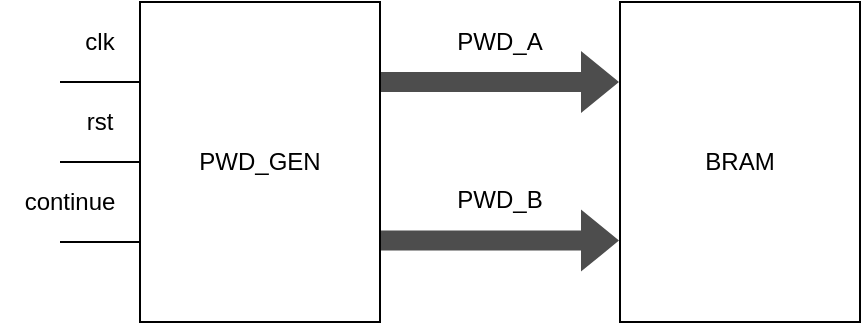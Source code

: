 <mxfile version="23.1.5" type="device" pages="2">
  <diagram id="wDetFJQ_WTq6vgk5pyAq" name="Schema">
    <mxGraphModel dx="2074" dy="1134" grid="1" gridSize="10" guides="1" tooltips="1" connect="1" arrows="1" fold="1" page="1" pageScale="1" pageWidth="827" pageHeight="1169" math="0" shadow="0">
      <root>
        <mxCell id="0" />
        <mxCell id="1" parent="0" />
        <mxCell id="j72cv7CVTLugQycuNHUF-1" value="PWD_GEN" style="rounded=0;whiteSpace=wrap;html=1;" parent="1" vertex="1">
          <mxGeometry x="240" y="240" width="120" height="160" as="geometry" />
        </mxCell>
        <mxCell id="j72cv7CVTLugQycuNHUF-2" value="" style="endArrow=none;html=1;rounded=0;" parent="1" edge="1">
          <mxGeometry width="50" height="50" relative="1" as="geometry">
            <mxPoint x="200" y="280" as="sourcePoint" />
            <mxPoint x="240" y="280" as="targetPoint" />
          </mxGeometry>
        </mxCell>
        <mxCell id="j72cv7CVTLugQycuNHUF-3" value="clk" style="rounded=0;whiteSpace=wrap;html=1;strokeColor=none;fillColor=none;" parent="1" vertex="1">
          <mxGeometry x="200" y="240" width="40" height="40" as="geometry" />
        </mxCell>
        <mxCell id="j72cv7CVTLugQycuNHUF-4" value="" style="endArrow=none;html=1;rounded=0;" parent="1" edge="1">
          <mxGeometry width="50" height="50" relative="1" as="geometry">
            <mxPoint x="200" y="320" as="sourcePoint" />
            <mxPoint x="240" y="320" as="targetPoint" />
          </mxGeometry>
        </mxCell>
        <mxCell id="j72cv7CVTLugQycuNHUF-5" value="rst" style="rounded=0;whiteSpace=wrap;html=1;strokeColor=none;fillColor=none;" parent="1" vertex="1">
          <mxGeometry x="200" y="280" width="40" height="40" as="geometry" />
        </mxCell>
        <mxCell id="j72cv7CVTLugQycuNHUF-6" value="" style="endArrow=none;html=1;rounded=0;" parent="1" edge="1">
          <mxGeometry width="50" height="50" relative="1" as="geometry">
            <mxPoint x="200" y="360" as="sourcePoint" />
            <mxPoint x="240" y="360" as="targetPoint" />
          </mxGeometry>
        </mxCell>
        <mxCell id="j72cv7CVTLugQycuNHUF-7" value="continue" style="rounded=0;whiteSpace=wrap;html=1;strokeColor=none;fillColor=none;" parent="1" vertex="1">
          <mxGeometry x="170" y="320" width="70" height="40" as="geometry" />
        </mxCell>
        <mxCell id="j72cv7CVTLugQycuNHUF-8" value="BRAM" style="rounded=0;whiteSpace=wrap;html=1;" parent="1" vertex="1">
          <mxGeometry x="480" y="240" width="120" height="160" as="geometry" />
        </mxCell>
        <mxCell id="j72cv7CVTLugQycuNHUF-9" value="" style="shape=flexArrow;endArrow=classic;html=1;rounded=0;entryX=1;entryY=1;entryDx=0;entryDy=0;exitX=0;exitY=1;exitDx=0;exitDy=0;fillColor=#4D4D4D;strokeColor=none;" parent="1" source="j72cv7CVTLugQycuNHUF-10" target="j72cv7CVTLugQycuNHUF-10" edge="1">
          <mxGeometry width="50" height="50" relative="1" as="geometry">
            <mxPoint x="370" y="280" as="sourcePoint" />
            <mxPoint x="470" y="280" as="targetPoint" />
            <Array as="points">
              <mxPoint x="430" y="280" />
            </Array>
          </mxGeometry>
        </mxCell>
        <mxCell id="j72cv7CVTLugQycuNHUF-10" value="PWD_A" style="rounded=0;whiteSpace=wrap;html=1;strokeColor=none;fillColor=none;" parent="1" vertex="1">
          <mxGeometry x="360" y="240" width="120" height="40" as="geometry" />
        </mxCell>
        <mxCell id="j72cv7CVTLugQycuNHUF-11" value="" style="shape=flexArrow;endArrow=classic;html=1;rounded=0;entryX=1;entryY=1;entryDx=0;entryDy=0;exitX=0;exitY=1;exitDx=0;exitDy=0;fillColor=#4D4D4D;strokeColor=none;" parent="1" source="j72cv7CVTLugQycuNHUF-12" target="j72cv7CVTLugQycuNHUF-12" edge="1">
          <mxGeometry width="50" height="50" relative="1" as="geometry">
            <mxPoint x="370" y="359.31" as="sourcePoint" />
            <mxPoint x="470" y="359.31" as="targetPoint" />
            <Array as="points">
              <mxPoint x="430" y="359.31" />
            </Array>
          </mxGeometry>
        </mxCell>
        <mxCell id="j72cv7CVTLugQycuNHUF-12" value="PWD_B" style="rounded=0;whiteSpace=wrap;html=1;strokeColor=none;fillColor=none;" parent="1" vertex="1">
          <mxGeometry x="360" y="319.31" width="120" height="40" as="geometry" />
        </mxCell>
      </root>
    </mxGraphModel>
  </diagram>
  <diagram name="Examples" id="U7iNReg8eR6pTgAjHRaP">
    <mxGraphModel dx="1430" dy="782" grid="1" gridSize="10" guides="1" tooltips="1" connect="1" arrows="1" fold="1" page="1" pageScale="1" pageWidth="827" pageHeight="1169" math="0" shadow="0">
      <root>
        <mxCell id="0" />
        <mxCell id="1" parent="0" />
        <mxCell id="OMo36UtQhBEkjAh3hYFQ-3" value="&lt;b&gt;&lt;i&gt;432bits = 6 bits * 72&lt;/i&gt;&lt;/b&gt;" style="text;html=1;strokeColor=none;fillColor=none;align=center;verticalAlign=middle;whiteSpace=wrap;rounded=0;" parent="1" vertex="1">
          <mxGeometry x="80" y="200" width="240" height="40" as="geometry" />
        </mxCell>
        <mxCell id="OMo36UtQhBEkjAh3hYFQ-4" value="INIT" style="text;html=1;strokeColor=none;fillColor=none;align=center;verticalAlign=middle;whiteSpace=wrap;rounded=0;fontFamily=Helvetica;fontStyle=1" parent="1" vertex="1">
          <mxGeometry y="240" width="80" height="40" as="geometry" />
        </mxCell>
        <mxCell id="OMo36UtQhBEkjAh3hYFQ-5" value="LENGTH" style="text;html=1;strokeColor=none;fillColor=none;align=center;verticalAlign=middle;whiteSpace=wrap;rounded=0;fontFamily=Helvetica;fontStyle=1" parent="1" vertex="1">
          <mxGeometry y="320" width="80" height="40" as="geometry" />
        </mxCell>
        <mxCell id="OMo36UtQhBEkjAh3hYFQ-9" value="&lt;font face=&quot;Lucida Console&quot; size=&quot;1&quot;&gt;&lt;b style=&quot;font-size: 14px;&quot;&gt;1&lt;/b&gt;&lt;/font&gt;" style="rounded=0;whiteSpace=wrap;html=1;" parent="1" vertex="1">
          <mxGeometry x="80" y="320" width="240" height="40" as="geometry" />
        </mxCell>
        <mxCell id="OMo36UtQhBEkjAh3hYFQ-12" value="a∅a∅a∅a∅a∅a∅a∅a∅a∅..." style="rounded=0;whiteSpace=wrap;html=1;" parent="1" vertex="1">
          <mxGeometry x="560" y="240" width="160" height="40" as="geometry" />
        </mxCell>
        <mxCell id="OMo36UtQhBEkjAh3hYFQ-13" value="&lt;b&gt;&lt;i&gt;PWD A&lt;br&gt;&lt;/i&gt;&lt;/b&gt;" style="text;html=1;strokeColor=none;fillColor=none;align=center;verticalAlign=middle;whiteSpace=wrap;rounded=0;" parent="1" vertex="1">
          <mxGeometry x="720" y="240" width="80" height="40" as="geometry" />
        </mxCell>
        <mxCell id="OMo36UtQhBEkjAh3hYFQ-14" value="b∅b∅b∅b∅b∅b∅b∅b∅b∅..." style="rounded=0;whiteSpace=wrap;html=1;" parent="1" vertex="1">
          <mxGeometry x="560" y="320" width="160" height="40" as="geometry" />
        </mxCell>
        <mxCell id="OMo36UtQhBEkjAh3hYFQ-15" value="&lt;b&gt;&lt;i&gt;PWD B&lt;br&gt;&lt;/i&gt;&lt;/b&gt;" style="text;html=1;strokeColor=none;fillColor=none;align=center;verticalAlign=middle;whiteSpace=wrap;rounded=0;" parent="1" vertex="1">
          <mxGeometry x="720" y="320" width="80" height="40" as="geometry" />
        </mxCell>
        <mxCell id="OMo36UtQhBEkjAh3hYFQ-24" value="" style="shape=flexArrow;endArrow=classic;html=1;rounded=0;" parent="1" edge="1">
          <mxGeometry width="50" height="50" relative="1" as="geometry">
            <mxPoint x="360" y="300" as="sourcePoint" />
            <mxPoint x="520" y="300" as="targetPoint" />
            <Array as="points">
              <mxPoint x="440" y="299.66" />
            </Array>
          </mxGeometry>
        </mxCell>
        <mxCell id="GaT7ZNMwc_b_iaKsji7f-1" value="&lt;b&gt;&lt;i&gt;576 bits = 72 bytes&lt;br&gt;&lt;/i&gt;&lt;/b&gt;" style="text;html=1;strokeColor=none;fillColor=none;align=center;verticalAlign=middle;whiteSpace=wrap;rounded=0;" parent="1" vertex="1">
          <mxGeometry x="560" y="200" width="160" height="40" as="geometry" />
        </mxCell>
        <mxCell id="wNgnw3i6wH5dH1nvez8R-2" value="Conversion ascii" style="rounded=0;whiteSpace=wrap;html=1;fillColor=none;strokeColor=none;fontStyle=3" vertex="1" parent="1">
          <mxGeometry x="360" y="250" width="160" height="30" as="geometry" />
        </mxCell>
        <mxCell id="wNgnw3i6wH5dH1nvez8R-3" value="&lt;font style=&quot;font-size: 14px;&quot; color=&quot;#ff3333&quot;&gt;...000000&lt;/font&gt;&lt;font style=&quot;font-size: 14px;&quot; color=&quot;#97d077&quot;&gt;000000&lt;/font&gt;" style="rounded=0;whiteSpace=wrap;html=1;fontSize=14;" vertex="1" parent="1">
          <mxGeometry x="80" y="240" width="240" height="40" as="geometry" />
        </mxCell>
        <mxCell id="wNgnw3i6wH5dH1nvez8R-9" value="Conversion Table" style="shape=table;startSize=30;container=1;collapsible=0;childLayout=tableLayout;strokeColor=default;fontSize=16;" vertex="1" parent="1">
          <mxGeometry x="290" y="50" width="300" height="110" as="geometry" />
        </mxCell>
        <mxCell id="wNgnw3i6wH5dH1nvez8R-10" value="" style="shape=tableRow;horizontal=0;startSize=0;swimlaneHead=0;swimlaneBody=0;strokeColor=inherit;top=0;left=0;bottom=0;right=0;collapsible=0;dropTarget=0;fillColor=none;points=[[0,0.5],[1,0.5]];portConstraint=eastwest;fontSize=16;" vertex="1" parent="wNgnw3i6wH5dH1nvez8R-9">
          <mxGeometry y="30" width="300" height="40" as="geometry" />
        </mxCell>
        <mxCell id="wNgnw3i6wH5dH1nvez8R-11" value="0x00" style="shape=partialRectangle;html=1;whiteSpace=wrap;connectable=0;strokeColor=inherit;overflow=hidden;fillColor=none;top=0;left=0;bottom=0;right=0;pointerEvents=1;fontSize=16;" vertex="1" parent="wNgnw3i6wH5dH1nvez8R-10">
          <mxGeometry width="60" height="40" as="geometry">
            <mxRectangle width="60" height="40" as="alternateBounds" />
          </mxGeometry>
        </mxCell>
        <mxCell id="wNgnw3i6wH5dH1nvez8R-12" value="0x01" style="shape=partialRectangle;html=1;whiteSpace=wrap;connectable=0;strokeColor=inherit;overflow=hidden;fillColor=none;top=0;left=0;bottom=0;right=0;pointerEvents=1;fontSize=16;" vertex="1" parent="wNgnw3i6wH5dH1nvez8R-10">
          <mxGeometry x="60" width="60" height="40" as="geometry">
            <mxRectangle width="60" height="40" as="alternateBounds" />
          </mxGeometry>
        </mxCell>
        <mxCell id="wNgnw3i6wH5dH1nvez8R-28" value="0x02" style="shape=partialRectangle;html=1;whiteSpace=wrap;connectable=0;strokeColor=inherit;overflow=hidden;fillColor=none;top=0;left=0;bottom=0;right=0;pointerEvents=1;fontSize=16;" vertex="1" parent="wNgnw3i6wH5dH1nvez8R-10">
          <mxGeometry x="120" width="60" height="40" as="geometry">
            <mxRectangle width="60" height="40" as="alternateBounds" />
          </mxGeometry>
        </mxCell>
        <mxCell id="wNgnw3i6wH5dH1nvez8R-30" value="0x1b" style="shape=partialRectangle;html=1;whiteSpace=wrap;connectable=0;strokeColor=inherit;overflow=hidden;fillColor=none;top=0;left=0;bottom=0;right=0;pointerEvents=1;fontSize=16;" vertex="1" parent="wNgnw3i6wH5dH1nvez8R-10">
          <mxGeometry x="180" width="60" height="40" as="geometry">
            <mxRectangle width="60" height="40" as="alternateBounds" />
          </mxGeometry>
        </mxCell>
        <mxCell id="wNgnw3i6wH5dH1nvez8R-32" value="0x35" style="shape=partialRectangle;html=1;whiteSpace=wrap;connectable=0;strokeColor=inherit;overflow=hidden;fillColor=none;top=0;left=0;bottom=0;right=0;pointerEvents=1;fontSize=16;" vertex="1" parent="wNgnw3i6wH5dH1nvez8R-10">
          <mxGeometry x="240" width="60" height="40" as="geometry">
            <mxRectangle width="60" height="40" as="alternateBounds" />
          </mxGeometry>
        </mxCell>
        <mxCell id="wNgnw3i6wH5dH1nvez8R-14" value="" style="shape=tableRow;horizontal=0;startSize=0;swimlaneHead=0;swimlaneBody=0;strokeColor=inherit;top=0;left=0;bottom=0;right=0;collapsible=0;dropTarget=0;fillColor=none;points=[[0,0.5],[1,0.5]];portConstraint=eastwest;fontSize=16;" vertex="1" parent="wNgnw3i6wH5dH1nvez8R-9">
          <mxGeometry y="70" width="300" height="40" as="geometry" />
        </mxCell>
        <mxCell id="wNgnw3i6wH5dH1nvez8R-15" value="&lt;div&gt;NULL&lt;/div&gt;&lt;div&gt;&lt;b&gt;&lt;i&gt;∅ &lt;/i&gt;&lt;/b&gt;&lt;/div&gt;" style="shape=partialRectangle;html=1;whiteSpace=wrap;connectable=0;strokeColor=inherit;overflow=hidden;fillColor=none;top=0;left=0;bottom=0;right=0;pointerEvents=1;fontSize=16;" vertex="1" parent="wNgnw3i6wH5dH1nvez8R-14">
          <mxGeometry width="60" height="40" as="geometry">
            <mxRectangle width="60" height="40" as="alternateBounds" />
          </mxGeometry>
        </mxCell>
        <mxCell id="wNgnw3i6wH5dH1nvez8R-16" value="&#39;a&#39;" style="shape=partialRectangle;html=1;whiteSpace=wrap;connectable=0;strokeColor=inherit;overflow=hidden;fillColor=none;top=0;left=0;bottom=0;right=0;pointerEvents=1;fontSize=16;" vertex="1" parent="wNgnw3i6wH5dH1nvez8R-14">
          <mxGeometry x="60" width="60" height="40" as="geometry">
            <mxRectangle width="60" height="40" as="alternateBounds" />
          </mxGeometry>
        </mxCell>
        <mxCell id="wNgnw3i6wH5dH1nvez8R-29" value="&#39;b&#39;" style="shape=partialRectangle;html=1;whiteSpace=wrap;connectable=0;strokeColor=inherit;overflow=hidden;fillColor=none;top=0;left=0;bottom=0;right=0;pointerEvents=1;fontSize=16;" vertex="1" parent="wNgnw3i6wH5dH1nvez8R-14">
          <mxGeometry x="120" width="60" height="40" as="geometry">
            <mxRectangle width="60" height="40" as="alternateBounds" />
          </mxGeometry>
        </mxCell>
        <mxCell id="wNgnw3i6wH5dH1nvez8R-31" value="&#39;A&#39;" style="shape=partialRectangle;html=1;whiteSpace=wrap;connectable=0;strokeColor=inherit;overflow=hidden;fillColor=none;top=0;left=0;bottom=0;right=0;pointerEvents=1;fontSize=16;" vertex="1" parent="wNgnw3i6wH5dH1nvez8R-14">
          <mxGeometry x="180" width="60" height="40" as="geometry">
            <mxRectangle width="60" height="40" as="alternateBounds" />
          </mxGeometry>
        </mxCell>
        <mxCell id="wNgnw3i6wH5dH1nvez8R-33" value="&#39;0&#39;" style="shape=partialRectangle;html=1;whiteSpace=wrap;connectable=0;strokeColor=inherit;overflow=hidden;fillColor=none;top=0;left=0;bottom=0;right=0;pointerEvents=1;fontSize=16;" vertex="1" parent="wNgnw3i6wH5dH1nvez8R-14">
          <mxGeometry x="240" width="60" height="40" as="geometry">
            <mxRectangle width="60" height="40" as="alternateBounds" />
          </mxGeometry>
        </mxCell>
      </root>
    </mxGraphModel>
  </diagram>
</mxfile>
